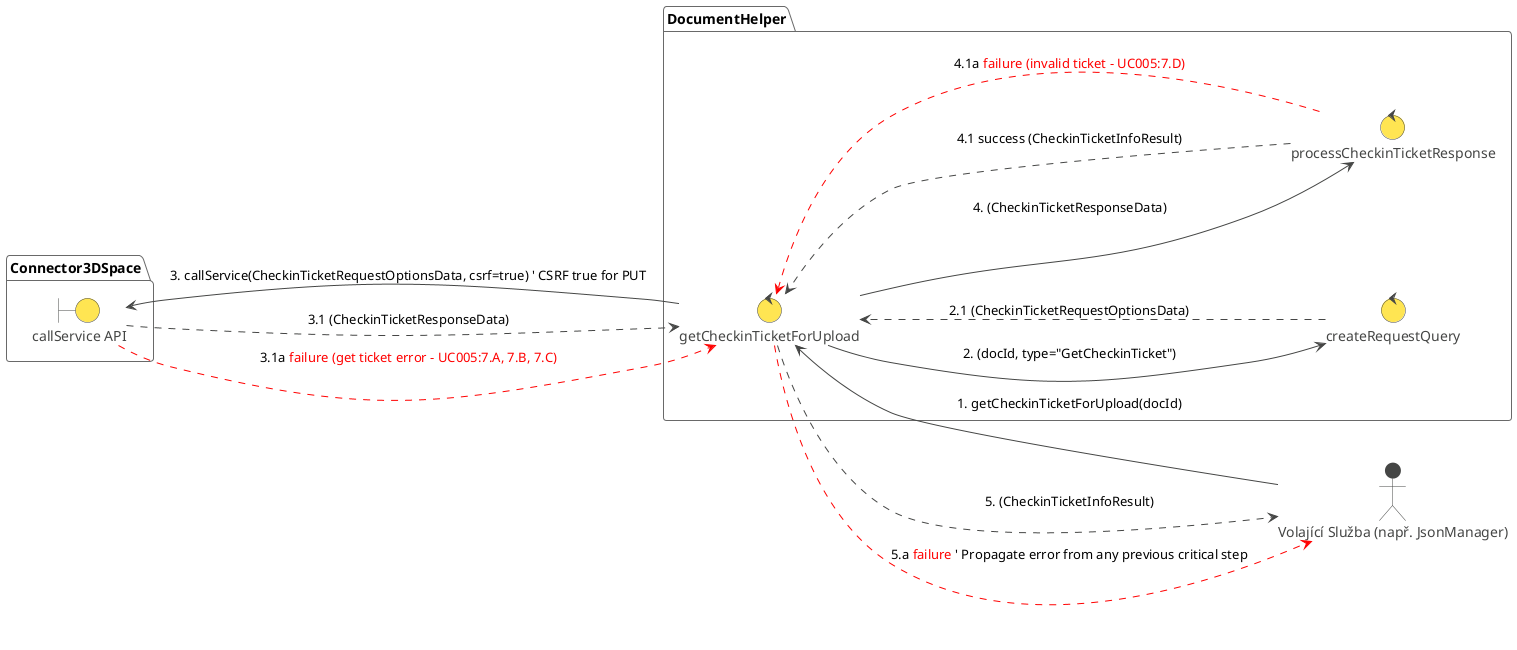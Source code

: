 @startuml RD-005_Get_Checkin_Ticket_For_Upload
!theme vibrant
left to right direction

actor "Volající Služba (např. JsonManager)" as CallingService

package "DocumentHelper" as DocumentHelperModule {
    control "getCheckinTicketForUpload" as getCheckinTicketCtrl
    control "createRequestQuery" as createRequestQueryCtrl 
    control "processCheckinTicketResponse" as processCheckinTicketCtrl
}

package "Connector3DSpace" {
    boundary "callService API" as ConnectorApi
}

' Entities are commented out as per previous preference
' entity "DocId (param)" as DocIdParam
' entity "CheckinTicketRequestOptions (data)" as CheckinTicketRequestOptionsData
' entity "CheckinTicketResponse (data)" as CheckinTicketResponseData
' entity "CheckinTicketInfo (result)" as CheckinTicketInfoResult ' fcsUploadUrl, ticketParamName, ticketValue

' UC-005 Krok 1: Volající služba volá API
CallingService -> getCheckinTicketCtrl : 1. getCheckinTicketForUpload(docId)

' UC-005 Krok 2: Sestavení požadavku na Checkin Ticket
getCheckinTicketCtrl -> createRequestQueryCtrl : 2. (docId, type="GetCheckinTicket")
createRequestQueryCtrl ..> getCheckinTicketCtrl : 2.1 (CheckinTicketRequestOptionsData)

' UC-005 Krok 3: Odeslání požadavku na Checkin Ticket a získání odpovědi
getCheckinTicketCtrl -> ConnectorApi : 3. callService(CheckinTicketRequestOptionsData, csrf=true) ' CSRF true for PUT
ConnectorApi ..> getCheckinTicketCtrl : 3.1 (CheckinTicketResponseData)
ConnectorApi .[#red].> getCheckinTicketCtrl : 3.1a <color:red>failure (get ticket error - UC005:7.A, 7.B, 7.C)</color>

' UC-005 Krok 4: Zpracování CheckinTicketResponse
getCheckinTicketCtrl -> processCheckinTicketCtrl : 4. (CheckinTicketResponseData)
processCheckinTicketCtrl ..> getCheckinTicketCtrl : 4.1 success (CheckinTicketInfoResult)
processCheckinTicketCtrl .[#red].> getCheckinTicketCtrl : 4.1a <color:red>failure (invalid ticket - UC005:7.D)</color>

' UC-005 Krok 5: Vrácení odpovědi
getCheckinTicketCtrl ..> CallingService : 5. (CheckinTicketInfoResult)
getCheckinTicketCtrl .[#red].> CallingService : 5.a <color:red>failure</color> ' Propagate error from any previous critical step

@enduml